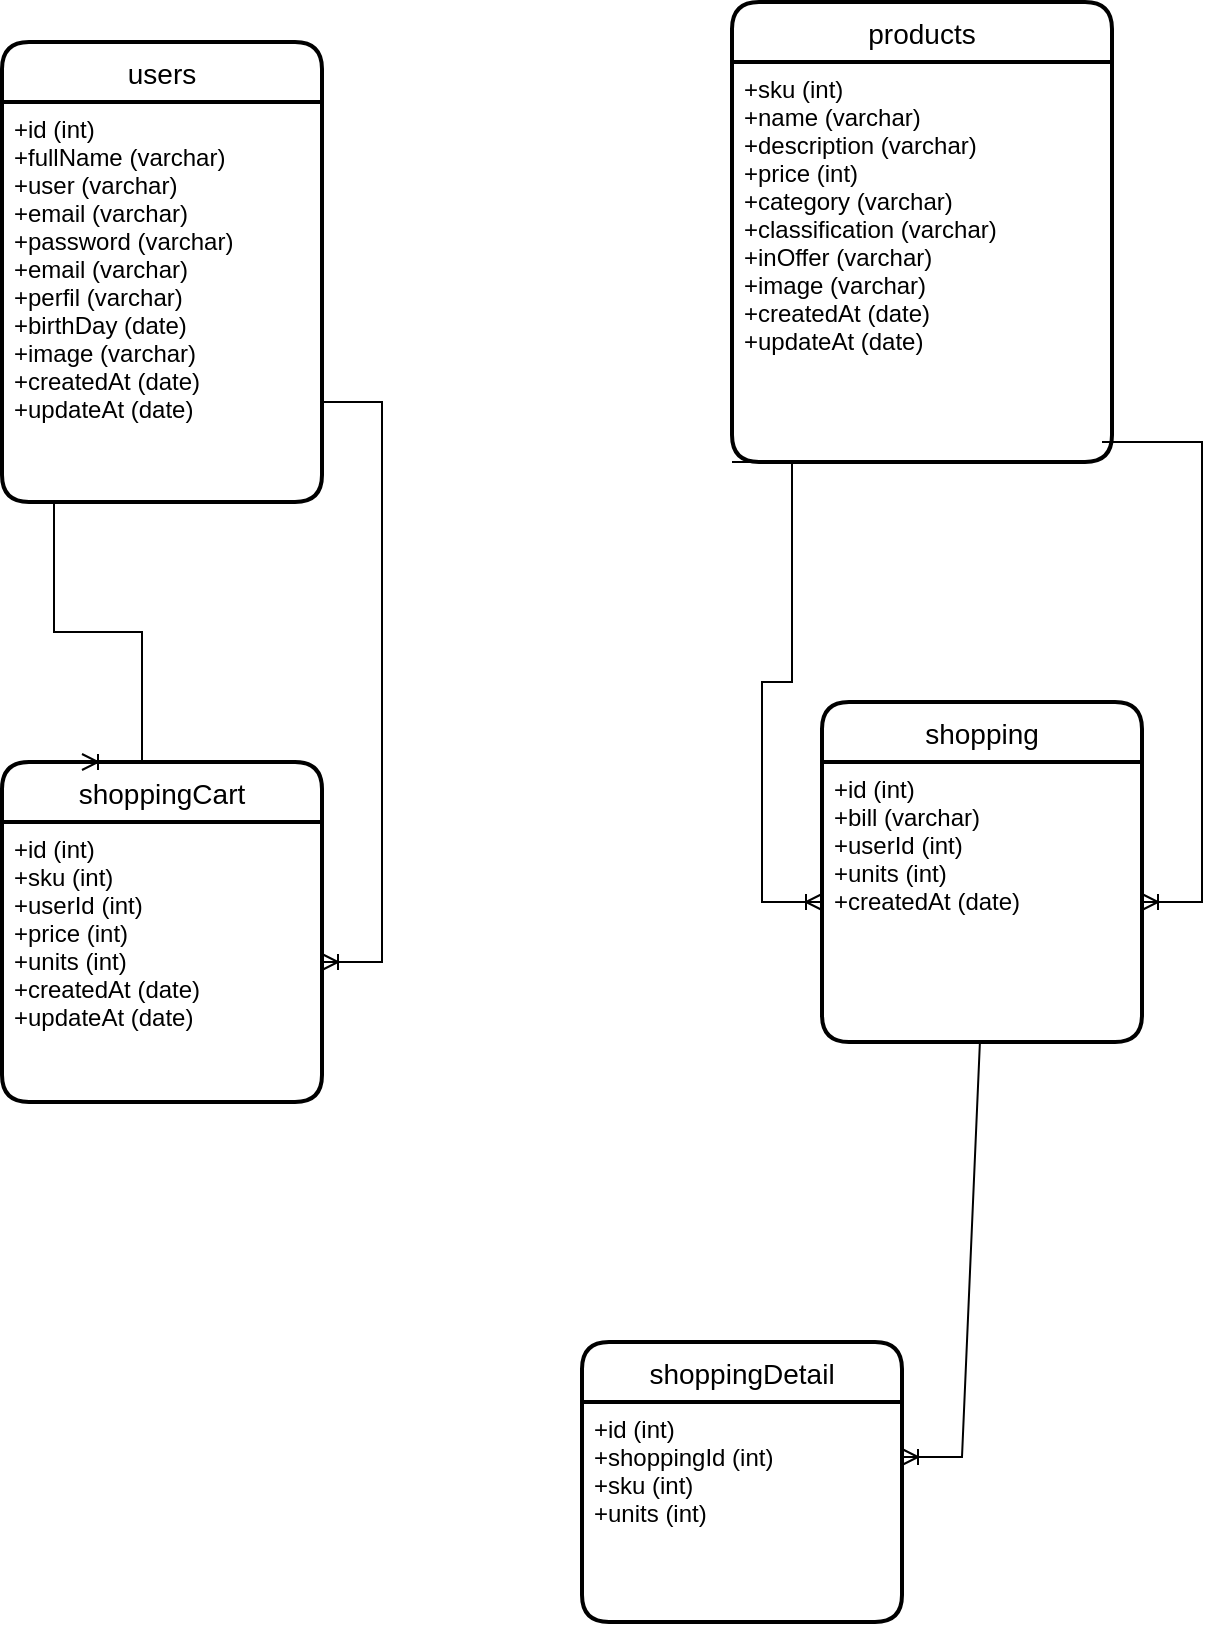 <mxfile version="20.3.3" type="device"><diagram id="kRfu3w-PSudMa_NNAEtq" name="Página-1"><mxGraphModel dx="1422" dy="762" grid="1" gridSize="10" guides="1" tooltips="1" connect="1" arrows="1" fold="1" page="1" pageScale="1" pageWidth="827" pageHeight="1169" math="0" shadow="0"><root><mxCell id="0"/><mxCell id="1" parent="0"/><mxCell id="FKbkGu-iGjoCYkSrLcCd-1" value="users" style="swimlane;childLayout=stackLayout;horizontal=1;startSize=30;horizontalStack=0;rounded=1;fontSize=14;fontStyle=0;strokeWidth=2;resizeParent=0;resizeLast=1;shadow=0;dashed=0;align=center;" vertex="1" parent="1"><mxGeometry x="90" y="40" width="160" height="230" as="geometry"/></mxCell><mxCell id="FKbkGu-iGjoCYkSrLcCd-2" value="+id (int)&#10;+fullName (varchar)&#10;+user (varchar)&#10;+email (varchar)&#10;+password (varchar)&#10;+email (varchar)&#10;+perfil (varchar)&#10;+birthDay (date)&#10;+image (varchar)&#10;+createdAt (date)&#10;+updateAt (date)&#10;" style="align=left;strokeColor=none;fillColor=none;spacingLeft=4;fontSize=12;verticalAlign=top;resizable=0;rotatable=0;part=1;" vertex="1" parent="FKbkGu-iGjoCYkSrLcCd-1"><mxGeometry y="30" width="160" height="200" as="geometry"/></mxCell><mxCell id="FKbkGu-iGjoCYkSrLcCd-3" value="products" style="swimlane;childLayout=stackLayout;horizontal=1;startSize=30;horizontalStack=0;rounded=1;fontSize=14;fontStyle=0;strokeWidth=2;resizeParent=0;resizeLast=1;shadow=0;dashed=0;align=center;" vertex="1" parent="1"><mxGeometry x="455" y="20" width="190" height="230" as="geometry"/></mxCell><mxCell id="FKbkGu-iGjoCYkSrLcCd-4" value="+sku (int)&#10;+name (varchar)&#10;+description (varchar)&#10;+price (int)&#10;+category (varchar)&#10;+classification (varchar)&#10;+inOffer (varchar)&#10;+image (varchar)&#10;+createdAt (date)&#10;+updateAt (date)&#10;" style="align=left;strokeColor=none;fillColor=none;spacingLeft=4;fontSize=12;verticalAlign=top;resizable=0;rotatable=0;part=1;" vertex="1" parent="FKbkGu-iGjoCYkSrLcCd-3"><mxGeometry y="30" width="190" height="200" as="geometry"/></mxCell><mxCell id="FKbkGu-iGjoCYkSrLcCd-5" value="shoppingCart" style="swimlane;childLayout=stackLayout;horizontal=1;startSize=30;horizontalStack=0;rounded=1;fontSize=14;fontStyle=0;strokeWidth=2;resizeParent=0;resizeLast=1;shadow=0;dashed=0;align=center;" vertex="1" parent="1"><mxGeometry x="90" y="400" width="160" height="170" as="geometry"/></mxCell><mxCell id="FKbkGu-iGjoCYkSrLcCd-6" value="+id (int)&#10;+sku (int)&#10;+userId (int)&#10;+price (int)&#10;+units (int)&#10;+createdAt (date)&#10;+updateAt (date)&#10;" style="align=left;strokeColor=none;fillColor=none;spacingLeft=4;fontSize=12;verticalAlign=top;resizable=0;rotatable=0;part=1;" vertex="1" parent="FKbkGu-iGjoCYkSrLcCd-5"><mxGeometry y="30" width="160" height="140" as="geometry"/></mxCell><mxCell id="FKbkGu-iGjoCYkSrLcCd-7" value="shopping" style="swimlane;childLayout=stackLayout;horizontal=1;startSize=30;horizontalStack=0;rounded=1;fontSize=14;fontStyle=0;strokeWidth=2;resizeParent=0;resizeLast=1;shadow=0;dashed=0;align=center;" vertex="1" parent="1"><mxGeometry x="500" y="370" width="160" height="170" as="geometry"/></mxCell><mxCell id="FKbkGu-iGjoCYkSrLcCd-8" value="+id (int)&#10;+bill (varchar)&#10;+userId (int)&#10;+units (int)&#10;+createdAt (date)" style="align=left;strokeColor=none;fillColor=none;spacingLeft=4;fontSize=12;verticalAlign=top;resizable=0;rotatable=0;part=1;" vertex="1" parent="FKbkGu-iGjoCYkSrLcCd-7"><mxGeometry y="30" width="160" height="140" as="geometry"/></mxCell><mxCell id="FKbkGu-iGjoCYkSrLcCd-9" value="shoppingDetail" style="swimlane;childLayout=stackLayout;horizontal=1;startSize=30;horizontalStack=0;rounded=1;fontSize=14;fontStyle=0;strokeWidth=2;resizeParent=0;resizeLast=1;shadow=0;dashed=0;align=center;" vertex="1" parent="1"><mxGeometry x="380" y="690" width="160" height="140" as="geometry"/></mxCell><mxCell id="FKbkGu-iGjoCYkSrLcCd-10" value="+id (int)&#10;+shoppingId (int)&#10;+sku (int)&#10;+units (int)" style="align=left;strokeColor=none;fillColor=none;spacingLeft=4;fontSize=12;verticalAlign=top;resizable=0;rotatable=0;part=1;" vertex="1" parent="FKbkGu-iGjoCYkSrLcCd-9"><mxGeometry y="30" width="160" height="110" as="geometry"/></mxCell><mxCell id="FKbkGu-iGjoCYkSrLcCd-14" value="" style="edgeStyle=entityRelationEdgeStyle;fontSize=12;html=1;endArrow=ERoneToMany;rounded=0;entryX=0.25;entryY=0;entryDx=0;entryDy=0;exitX=0.35;exitY=1;exitDx=0;exitDy=0;exitPerimeter=0;" edge="1" parent="1" source="FKbkGu-iGjoCYkSrLcCd-2" target="FKbkGu-iGjoCYkSrLcCd-5"><mxGeometry width="100" height="100" relative="1" as="geometry"><mxPoint x="10" y="290" as="sourcePoint"/><mxPoint x="230" y="420" as="targetPoint"/></mxGeometry></mxCell><mxCell id="FKbkGu-iGjoCYkSrLcCd-15" value="" style="edgeStyle=entityRelationEdgeStyle;fontSize=12;html=1;endArrow=ERoneToMany;rounded=0;exitX=0.5;exitY=1;exitDx=0;exitDy=0;" edge="1" parent="1" target="FKbkGu-iGjoCYkSrLcCd-8"><mxGeometry width="100" height="100" relative="1" as="geometry"><mxPoint x="640" y="240" as="sourcePoint"/><mxPoint x="710" y="390" as="targetPoint"/></mxGeometry></mxCell><mxCell id="FKbkGu-iGjoCYkSrLcCd-16" value="" style="edgeStyle=entityRelationEdgeStyle;fontSize=12;html=1;endArrow=ERoneToMany;rounded=0;entryX=0;entryY=0.5;entryDx=0;entryDy=0;exitX=0;exitY=1;exitDx=0;exitDy=0;" edge="1" parent="1" source="FKbkGu-iGjoCYkSrLcCd-4" target="FKbkGu-iGjoCYkSrLcCd-8"><mxGeometry width="100" height="100" relative="1" as="geometry"><mxPoint x="400" y="250" as="sourcePoint"/><mxPoint x="460" y="460" as="targetPoint"/></mxGeometry></mxCell><mxCell id="FKbkGu-iGjoCYkSrLcCd-20" value="" style="edgeStyle=entityRelationEdgeStyle;fontSize=12;html=1;endArrow=ERoneToMany;rounded=0;exitX=1;exitY=0.75;exitDx=0;exitDy=0;" edge="1" parent="1" source="FKbkGu-iGjoCYkSrLcCd-2" target="FKbkGu-iGjoCYkSrLcCd-6"><mxGeometry width="100" height="100" relative="1" as="geometry"><mxPoint x="240" y="250" as="sourcePoint"/><mxPoint x="285" y="470" as="targetPoint"/></mxGeometry></mxCell><mxCell id="FKbkGu-iGjoCYkSrLcCd-21" value="" style="edgeStyle=entityRelationEdgeStyle;fontSize=12;html=1;endArrow=ERoneToMany;rounded=0;exitX=0.681;exitY=1;exitDx=0;exitDy=0;entryX=1;entryY=0.25;entryDx=0;entryDy=0;exitPerimeter=0;" edge="1" parent="1" source="FKbkGu-iGjoCYkSrLcCd-8" target="FKbkGu-iGjoCYkSrLcCd-10"><mxGeometry width="100" height="100" relative="1" as="geometry"><mxPoint x="550" y="540" as="sourcePoint"/><mxPoint x="550" y="820" as="targetPoint"/></mxGeometry></mxCell></root></mxGraphModel></diagram></mxfile>